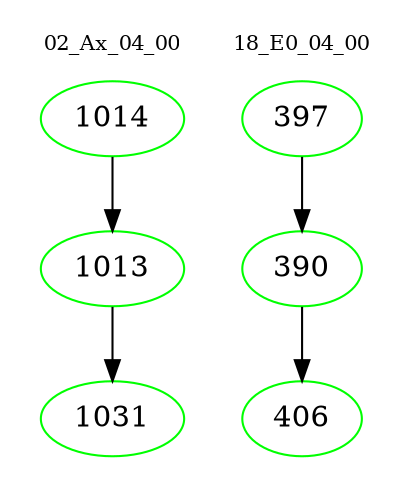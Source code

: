 digraph{
subgraph cluster_0 {
color = white
label = "02_Ax_04_00";
fontsize=10;
T0_1014 [label="1014", color="green"]
T0_1014 -> T0_1013 [color="black"]
T0_1013 [label="1013", color="green"]
T0_1013 -> T0_1031 [color="black"]
T0_1031 [label="1031", color="green"]
}
subgraph cluster_1 {
color = white
label = "18_E0_04_00";
fontsize=10;
T1_397 [label="397", color="green"]
T1_397 -> T1_390 [color="black"]
T1_390 [label="390", color="green"]
T1_390 -> T1_406 [color="black"]
T1_406 [label="406", color="green"]
}
}
